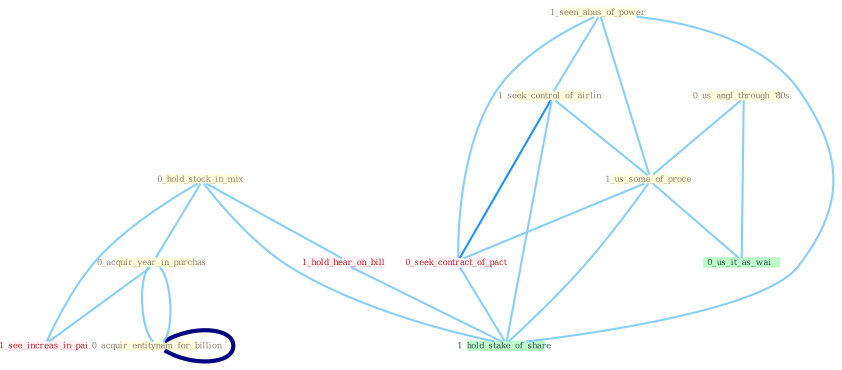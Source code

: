 Graph G{ 
    node
    [shape=polygon,style=filled,width=.5,height=.06,color="#BDFCC9",fixedsize=true,fontsize=4,
    fontcolor="#2f4f4f"];
    {node
    [color="#ffffe0", fontcolor="#8b7d6b"] "1_seen_abus_of_power " "1_seek_control_of_airlin " "0_hold_stock_in_mix " "0_us_angl_through_'80s " "1_us_some_of_proce " "0_acquir_entitynam_for_billion " "0_acquir_year_in_purchas "}
{node [color="#fff0f5", fontcolor="#b22222"] "0_seek_contract_of_pact " "1_see_increas_in_pai " "1_hold_hear_on_bill "}
edge [color="#B0E2FF"];

	"1_seen_abus_of_power " -- "1_seek_control_of_airlin " [w="1", color="#87cefa" ];
	"1_seen_abus_of_power " -- "1_us_some_of_proce " [w="1", color="#87cefa" ];
	"1_seen_abus_of_power " -- "0_seek_contract_of_pact " [w="1", color="#87cefa" ];
	"1_seen_abus_of_power " -- "1_hold_stake_of_share " [w="1", color="#87cefa" ];
	"1_seek_control_of_airlin " -- "1_us_some_of_proce " [w="1", color="#87cefa" ];
	"1_seek_control_of_airlin " -- "0_seek_contract_of_pact " [w="2", color="#1e90ff" , len=0.8];
	"1_seek_control_of_airlin " -- "1_hold_stake_of_share " [w="1", color="#87cefa" ];
	"0_hold_stock_in_mix " -- "0_acquir_year_in_purchas " [w="1", color="#87cefa" ];
	"0_hold_stock_in_mix " -- "1_see_increas_in_pai " [w="1", color="#87cefa" ];
	"0_hold_stock_in_mix " -- "1_hold_hear_on_bill " [w="1", color="#87cefa" ];
	"0_hold_stock_in_mix " -- "1_hold_stake_of_share " [w="1", color="#87cefa" ];
	"0_us_angl_through_'80s " -- "1_us_some_of_proce " [w="1", color="#87cefa" ];
	"0_us_angl_through_'80s " -- "0_us_it_as_wai " [w="1", color="#87cefa" ];
	"1_us_some_of_proce " -- "0_seek_contract_of_pact " [w="1", color="#87cefa" ];
	"1_us_some_of_proce " -- "0_us_it_as_wai " [w="1", color="#87cefa" ];
	"1_us_some_of_proce " -- "1_hold_stake_of_share " [w="1", color="#87cefa" ];
	"0_acquir_entitynam_for_billion " -- "0_acquir_year_in_purchas " [w="1", color="#87cefa" ];
	"0_acquir_entitynam_for_billion " -- "0_acquir_entitynam_for_billion " [w="4", style=bold, color="#000080", len=0.4];
	"0_acquir_year_in_purchas " -- "0_acquir_entitynam_for_billion " [w="1", color="#87cefa" ];
	"0_acquir_year_in_purchas " -- "1_see_increas_in_pai " [w="1", color="#87cefa" ];
	"0_seek_contract_of_pact " -- "1_hold_stake_of_share " [w="1", color="#87cefa" ];
	"1_hold_hear_on_bill " -- "1_hold_stake_of_share " [w="1", color="#87cefa" ];
}